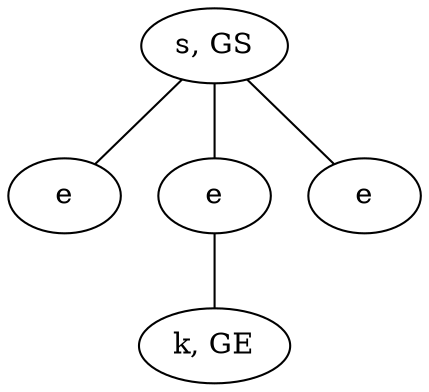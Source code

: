graph {
iBJb [label="s, GS"]
ouxR [label="k, GE"]
sXOA [label="e"]
vHrO [label="e"]
yAar [label="e"]
iBJb -- sXOA
iBJb -- vHrO
iBJb -- yAar
vHrO -- ouxR
}